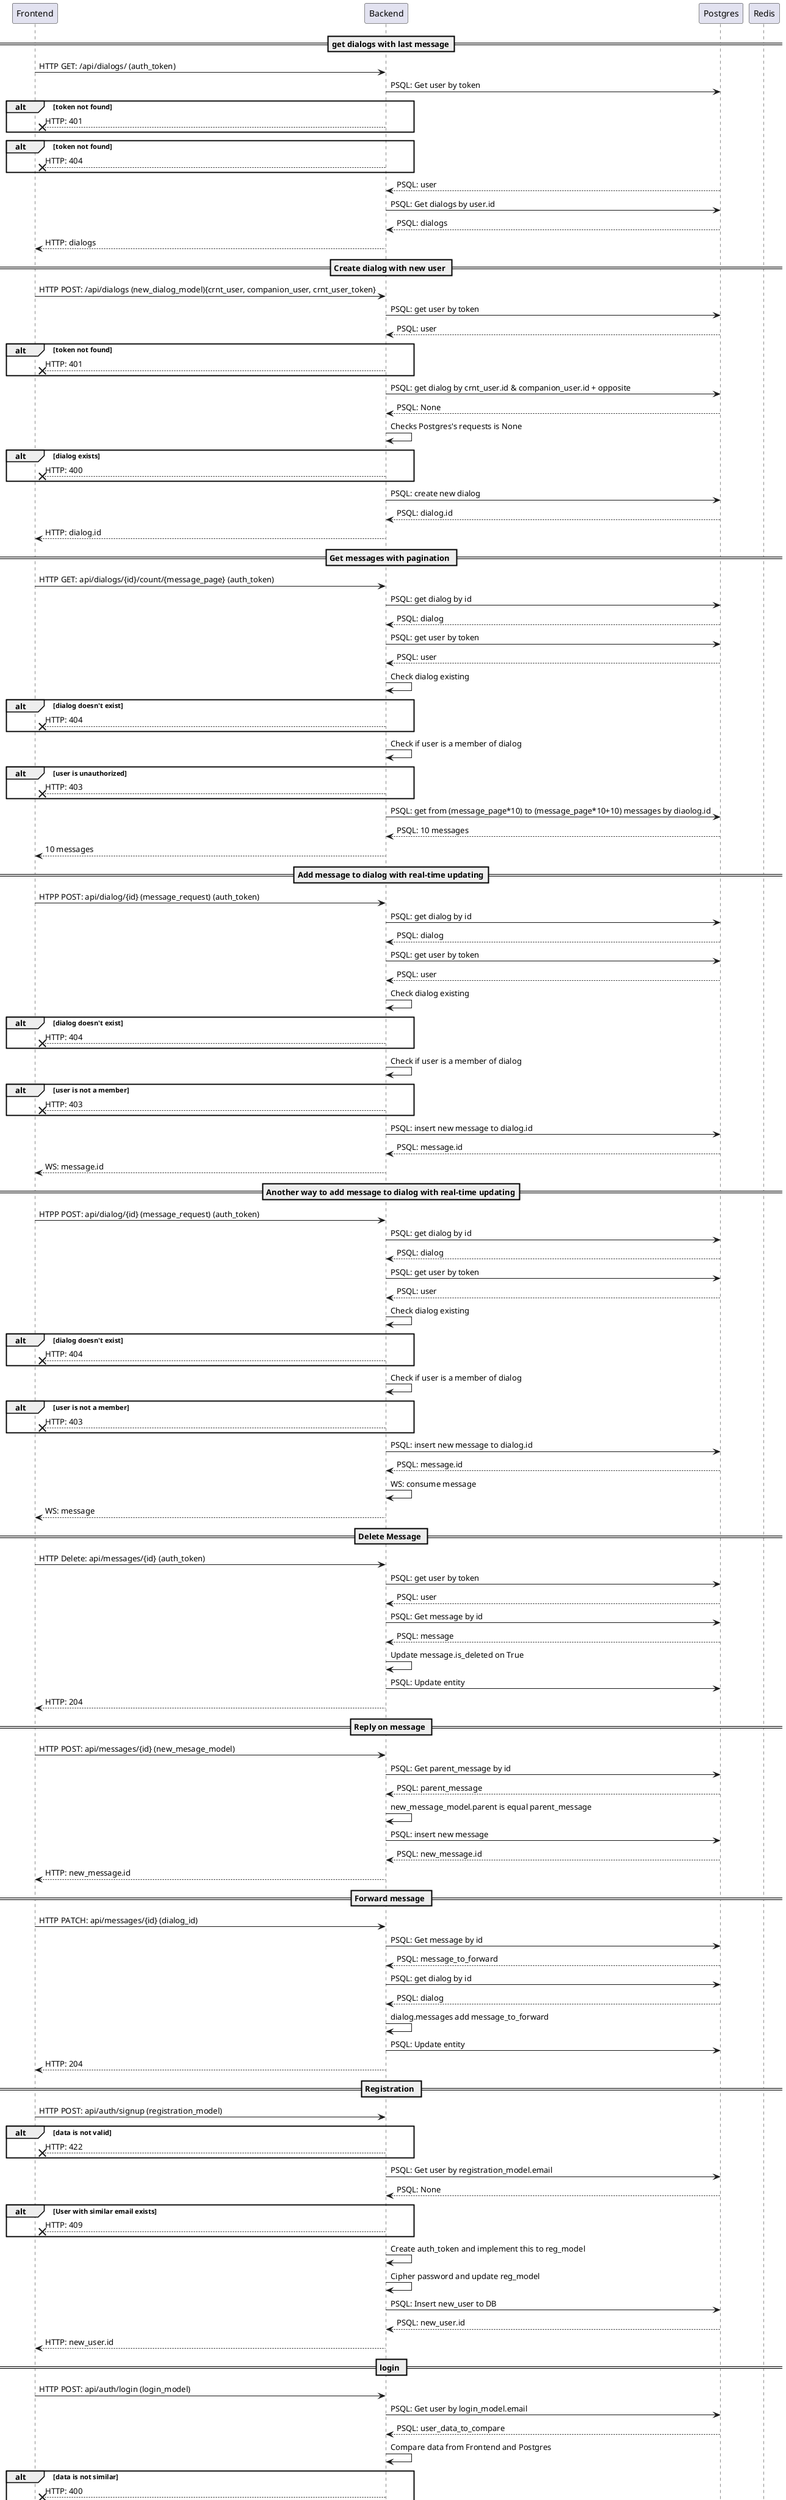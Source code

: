 @startuml
participant Frontend
participant Backend
participant Postgres
participant Redis


== get dialogs with last message==
Frontend -> Backend: HTTP GET: /api/dialogs/ (auth_token)
Backend -> Postgres: PSQL: Get user by token

alt token not found
Backend --x Frontend: HTTP: 401
end alt

alt token not found
Backend --x Frontend: HTTP: 404
end alt

Postgres --> Backend: PSQL: user
Backend -> Postgres: PSQL: Get dialogs by user.id
Postgres --> Backend: PSQL: dialogs
Backend --> Frontend: HTTP: dialogs


== Create dialog with new user ==
Frontend -> Backend: HTTP POST: /api/dialogs (new_dialog_model){crnt_user, companion_user, crnt_user_token}
Backend -> Postgres: PSQL: get user by token
Postgres --> Backend: PSQL: user

alt token not found
Backend --x Frontend: HTTP: 401
end alt

Backend -> Postgres: PSQL: get dialog by crnt_user.id & companion_user.id + opposite
Postgres --> Backend: PSQL: None
Backend -> Backend: Checks Postgres's requests is None

alt dialog exists
Backend --x Frontend: HTTP: 400
end alt

Backend -> Postgres: PSQL: create new dialog
Postgres --> Backend: PSQL: dialog.id
Backend --> Frontend: HTTP: dialog.id


== Get messages with pagination ==
Frontend -> Backend: HTTP GET: api/dialogs/{id}/count/{message_page} (auth_token)
Backend -> Postgres: PSQL: get dialog by id
Postgres --> Backend: PSQL: dialog
Backend -> Postgres: PSQL: get user by token
Postgres --> Backend: PSQL: user
Backend -> Backend: Check dialog existing

alt dialog doesn't exist
Backend --x Frontend: HTTP: 404
end alt

Backend -> Backend: Check if user is a member of dialog

alt user is unauthorized
Backend --x Frontend: HTTP: 403
end alt


Backend -> Postgres: PSQL: get from (message_page*10) to (message_page*10+10) messages by diaolog.id
Postgres --> Backend: PSQL: 10 messages
Backend --> Frontend: 10 messages


== Add message to dialog with real-time updating==
Frontend -> Backend: HTPP POST: api/dialog/{id} (message_request) (auth_token)
Backend -> Postgres: PSQL: get dialog by id
Postgres --> Backend: PSQL: dialog
Backend -> Postgres: PSQL: get user by token
Postgres --> Backend: PSQL: user
Backend -> Backend: Check dialog existing

alt dialog doesn't exist
Backend --x Frontend: HTTP: 404
end alt

Backend -> Backend: Check if user is a member of dialog

alt user is not a member
Backend --x Frontend: HTTP: 403
end alt
Backend -> Postgres: PSQL: insert new message to dialog.id
Postgres --> Backend: PSQL: message.id
Backend --> Frontend: WS: message.id


== Another way to add message to dialog with real-time updating==
Frontend -> Backend: HTPP POST: api/dialog/{id} (message_request) (auth_token)
Backend -> Postgres: PSQL: get dialog by id
Postgres --> Backend: PSQL: dialog
Backend -> Postgres: PSQL: get user by token
Postgres --> Backend: PSQL: user
Backend -> Backend: Check dialog existing

alt dialog doesn't exist
Backend --x Frontend: HTTP: 404
end alt

Backend -> Backend: Check if user is a member of dialog

alt user is not a member
Backend --x Frontend: HTTP: 403
end alt

Backend -> Postgres: PSQL: insert new message to dialog.id
Postgres --> Backend: PSQL: message.id

Backend -> Backend: WS: consume message
Backend --> Frontend: WS: message


== Delete Message ==
Frontend -> Backend: HTTP Delete: api/messages/{id} (auth_token)
Backend -> Postgres: PSQL: get user by token
Postgres --> Backend: PSQL: user
Backend -> Postgres: PSQL: Get message by id
Postgres --> Backend: PSQL: message
Backend -> Backend: Update message.is_deleted on True
Backend -> Postgres: PSQL: Update entity
Backend --> Frontend: HTTP: 204


== Reply on message ==
Frontend -> Backend: HTTP POST: api/messages/{id} (new_mesage_model)
Backend -> Postgres: PSQL: Get parent_message by id
Postgres --> Backend: PSQL: parent_message
Backend -> Backend: new_message_model.parent is equal parent_message
Backend -> Postgres: PSQL: insert new message
Postgres --> Backend: PSQL: new_message.id
Backend --> Frontend: HTTP: new_message.id


== Forward message ==
Frontend -> Backend: HTTP PATCH: api/messages/{id} (dialog_id)
Backend -> Postgres: PSQL: Get message by id
Postgres --> Backend: PSQL: message_to_forward
Backend -> Postgres: PSQL: get dialog by id
Postgres --> Backend: PSQL: dialog
Backend -> Backend: dialog.messages add message_to_forward
Backend -> Postgres: PSQL: Update entity
Backend --> Frontend: HTTP: 204


== Registration ==
Frontend -> Backend: HTTP POST: api/auth/signup (registration_model)

alt data is not valid
Backend --x Frontend: HTTP: 422
end alt


Backend -> Postgres: PSQL: Get user by registration_model.email
Postgres --> Backend: PSQL: None

alt User with similar email exists
Backend --x Frontend: HTTP: 409
end alt

Backend -> Backend: Create auth_token and implement this to reg_model
Backend -> Backend: Cipher password and update reg_model
Backend -> Postgres: PSQL: Insert new_user to DB
Postgres --> Backend: PSQL: new_user.id
Backend --> Frontend: HTTP: new_user.id


== login ==
Frontend -> Backend: HTTP POST: api/auth/login (login_model)
Backend -> Postgres: PSQL: Get user by login_model.email
Postgres --> Backend: PSQL: user_data_to_compare
Backend -> Backend: Compare data from Frontend and Postgres

alt data is not similar
Backend --x Frontend: HTTP: 400
end alt

Backend --> Frontend: HTTP: Token


== Get users with pagination ==
Frontend -> Backend: HTTP GET: api/users/page/{page}
Backend -> Postgres: PSQL: Get users in range (page*10, page*10+10)
Postgres --> Backend: PSQL: 10 users
Backend --> Frontend: 10 users

== Find user ==
Frontend -> Backend: HTTP GET: api/users/ (user_email)
Backend -> Postgres: PSQL: Get user by email
Postgres --> Backend: PSQL: user
Backend --> Frontend: HTTP: user


== Upload profile pic ==
Frontend -> Backend: HTTP PATCH: api/users/{id} (pic_to_upload) (auth_token)
Backend -> Postgres: PSQL: Get user by auth_token

alt token is not found
Backend --x Frontend: HTTP: 404
end alt

Backend -> Backend: Update user_model
Backend -> Postgres: PSQL: Update entity
Backend --> Frontend: HTTP: 204
@enduml